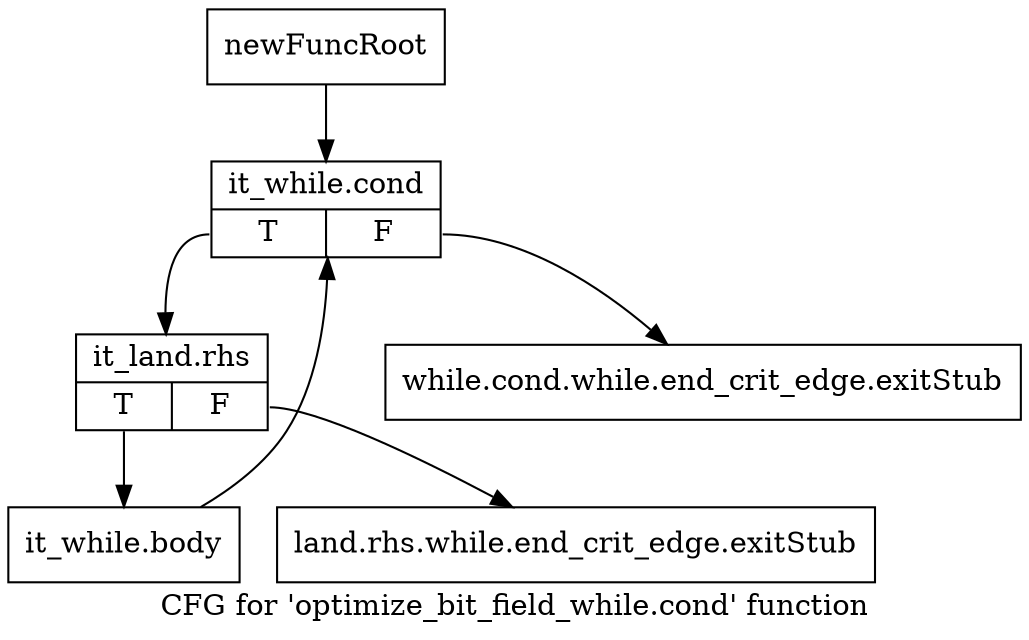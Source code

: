 digraph "CFG for 'optimize_bit_field_while.cond' function" {
	label="CFG for 'optimize_bit_field_while.cond' function";

	Node0xb0ee590 [shape=record,label="{newFuncRoot}"];
	Node0xb0ee590 -> Node0xb0ee680;
	Node0xb0ee5e0 [shape=record,label="{while.cond.while.end_crit_edge.exitStub}"];
	Node0xb0ee630 [shape=record,label="{land.rhs.while.end_crit_edge.exitStub}"];
	Node0xb0ee680 [shape=record,label="{it_while.cond|{<s0>T|<s1>F}}"];
	Node0xb0ee680:s0 -> Node0xb0ee6d0;
	Node0xb0ee680:s1 -> Node0xb0ee5e0;
	Node0xb0ee6d0 [shape=record,label="{it_land.rhs|{<s0>T|<s1>F}}"];
	Node0xb0ee6d0:s0 -> Node0xb0ee720;
	Node0xb0ee6d0:s1 -> Node0xb0ee630;
	Node0xb0ee720 [shape=record,label="{it_while.body}"];
	Node0xb0ee720 -> Node0xb0ee680;
}

